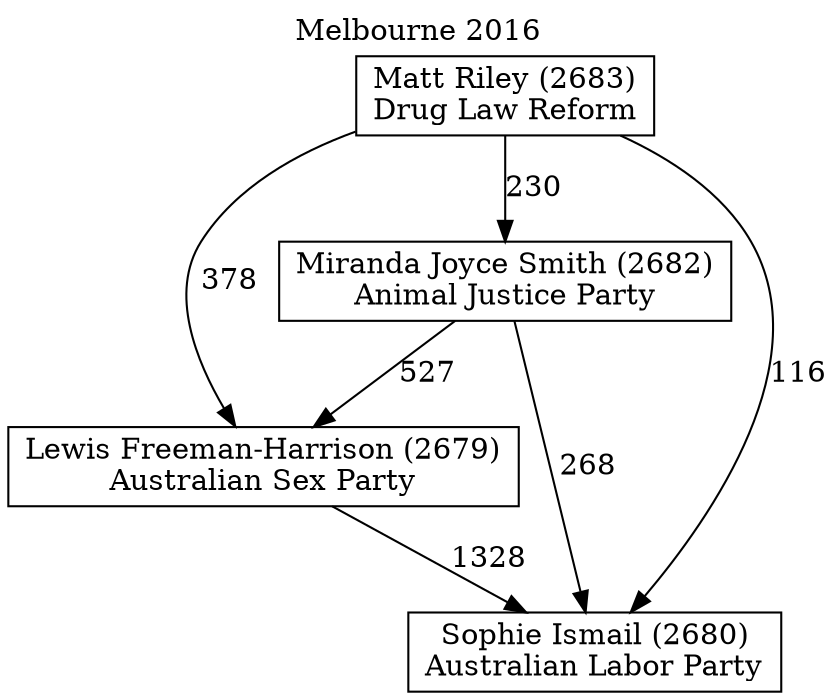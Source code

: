 // House preference flow
digraph "Sophie Ismail (2680)_Melbourne_2016" {
	graph [label="Melbourne 2016" labelloc=t mclimit=10]
	node [shape=box]
	"Lewis Freeman-Harrison (2679)" [label="Lewis Freeman-Harrison (2679)
Australian Sex Party"]
	"Matt Riley (2683)" [label="Matt Riley (2683)
Drug Law Reform"]
	"Miranda Joyce Smith (2682)" [label="Miranda Joyce Smith (2682)
Animal Justice Party"]
	"Sophie Ismail (2680)" [label="Sophie Ismail (2680)
Australian Labor Party"]
	"Lewis Freeman-Harrison (2679)" -> "Sophie Ismail (2680)" [label=1328]
	"Matt Riley (2683)" -> "Lewis Freeman-Harrison (2679)" [label=378]
	"Matt Riley (2683)" -> "Miranda Joyce Smith (2682)" [label=230]
	"Matt Riley (2683)" -> "Sophie Ismail (2680)" [label=116]
	"Miranda Joyce Smith (2682)" -> "Lewis Freeman-Harrison (2679)" [label=527]
	"Miranda Joyce Smith (2682)" -> "Sophie Ismail (2680)" [label=268]
}
